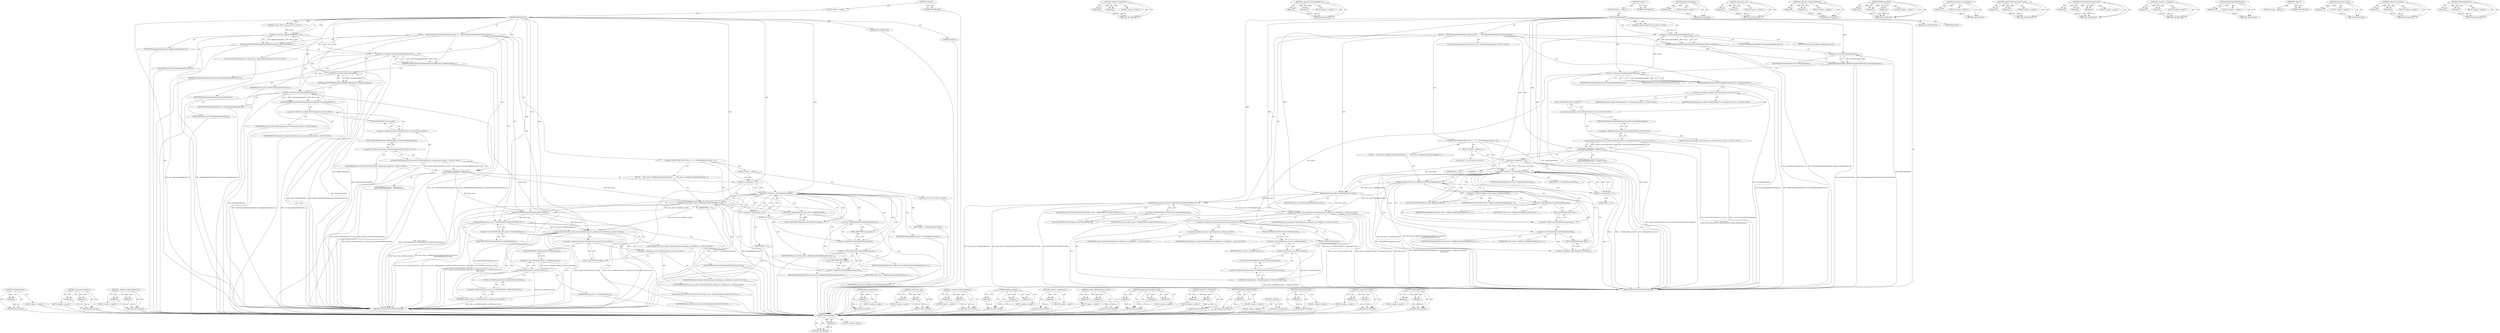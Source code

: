 digraph "SetDefaultResource" {
vulnerable_186 [label=<(METHOD,GetWebContents)>];
vulnerable_187 [label=<(PARAM,p1)>];
vulnerable_188 [label=<(BLOCK,&lt;empty&gt;,&lt;empty&gt;)>];
vulnerable_189 [label=<(METHOD_RETURN,ANY)>];
vulnerable_137 [label=<(METHOD,&lt;operator&gt;.fieldAccess)>];
vulnerable_138 [label=<(PARAM,p1)>];
vulnerable_139 [label=<(PARAM,p2)>];
vulnerable_140 [label=<(BLOCK,&lt;empty&gt;,&lt;empty&gt;)>];
vulnerable_141 [label=<(METHOD_RETURN,ANY)>];
vulnerable_162 [label=<(METHOD,&lt;operator&gt;.indirectIndexAccess)>];
vulnerable_163 [label=<(PARAM,p1)>];
vulnerable_164 [label=<(PARAM,p2)>];
vulnerable_165 [label=<(BLOCK,&lt;empty&gt;,&lt;empty&gt;)>];
vulnerable_166 [label=<(METHOD_RETURN,ANY)>];
vulnerable_6 [label=<(METHOD,&lt;global&gt;)<SUB>1</SUB>>];
vulnerable_7 [label=<(BLOCK,&lt;empty&gt;,&lt;empty&gt;)<SUB>1</SUB>>];
vulnerable_8 [label=<(METHOD,MdSettingsUI)<SUB>1</SUB>>];
vulnerable_9 [label="<(PARAM,content::WebUI* web_ui)<SUB>1</SUB>>"];
vulnerable_10 [label=<(BLOCK,{
   AddSettingsPageUIHandler(new AppearanceHan...,{
   AddSettingsPageUIHandler(new AppearanceHan...)<SUB>2</SUB>>];
vulnerable_11 [label=<(AddSettingsPageUIHandler,AddSettingsPageUIHandler(new AppearanceHandler(...)<SUB>3</SUB>>];
vulnerable_12 [label=<(&lt;operator&gt;.new,new AppearanceHandler(web_ui))<SUB>3</SUB>>];
vulnerable_13 [label=<(IDENTIFIER,AppearanceHandler,new AppearanceHandler(web_ui))<SUB>3</SUB>>];
vulnerable_14 [label=<(IDENTIFIER,web_ui,new AppearanceHandler(web_ui))<SUB>3</SUB>>];
vulnerable_15 [label=<(AddSettingsPageUIHandler,AddSettingsPageUIHandler(new DownloadsHandler()))<SUB>4</SUB>>];
vulnerable_16 [label=<(&lt;operator&gt;.new,new DownloadsHandler())<SUB>4</SUB>>];
vulnerable_17 [label=<(IDENTIFIER,DownloadsHandler,new DownloadsHandler())<SUB>4</SUB>>];
vulnerable_18 [label=<(AddSettingsPageUIHandler,AddSettingsPageUIHandler(new StartupPagesHandle...)<SUB>5</SUB>>];
vulnerable_19 [label=<(&lt;operator&gt;.new,new StartupPagesHandler(web_ui))<SUB>5</SUB>>];
vulnerable_20 [label=<(IDENTIFIER,StartupPagesHandler,new StartupPagesHandler(web_ui))<SUB>5</SUB>>];
vulnerable_21 [label=<(IDENTIFIER,web_ui,new StartupPagesHandler(web_ui))<SUB>5</SUB>>];
vulnerable_22 [label="<(LOCAL,content.WebUIDataSource* html_source: content.WebUIDataSource*)<SUB>7</SUB>>"];
vulnerable_23 [label="<(&lt;operator&gt;.assignment,* html_source =
      content::WebUIDataSource:...)<SUB>7</SUB>>"];
vulnerable_24 [label="<(IDENTIFIER,html_source,* html_source =
      content::WebUIDataSource:...)<SUB>7</SUB>>"];
vulnerable_25 [label="<(content.WebUIDataSource.Create,content::WebUIDataSource::Create(chrome::kChrom...)<SUB>8</SUB>>"];
vulnerable_26 [label="<(&lt;operator&gt;.fieldAccess,content::WebUIDataSource::Create)<SUB>8</SUB>>"];
vulnerable_27 [label="<(&lt;operator&gt;.fieldAccess,content::WebUIDataSource)<SUB>8</SUB>>"];
vulnerable_28 [label="<(IDENTIFIER,content,content::WebUIDataSource::Create(chrome::kChrom...)<SUB>8</SUB>>"];
vulnerable_29 [label="<(IDENTIFIER,WebUIDataSource,content::WebUIDataSource::Create(chrome::kChrom...)<SUB>8</SUB>>"];
vulnerable_30 [label=<(FIELD_IDENTIFIER,Create,Create)<SUB>8</SUB>>];
vulnerable_31 [label="<(&lt;operator&gt;.fieldAccess,chrome::kChromeUIMdSettingsHost)<SUB>8</SUB>>"];
vulnerable_32 [label="<(IDENTIFIER,chrome,content::WebUIDataSource::Create(chrome::kChrom...)<SUB>8</SUB>>"];
vulnerable_33 [label=<(FIELD_IDENTIFIER,kChromeUIMdSettingsHost,kChromeUIMdSettingsHost)<SUB>8</SUB>>];
vulnerable_34 [label=<(CONTROL_STRUCTURE,FOR,for (size_t i = 0;i &lt; kSettingsResourcesSize;++i))<SUB>10</SUB>>];
vulnerable_35 [label=<(BLOCK,&lt;empty&gt;,&lt;empty&gt;)<SUB>10</SUB>>];
vulnerable_36 [label="<(LOCAL,size_t i: size_t)<SUB>10</SUB>>"];
vulnerable_37 [label=<(&lt;operator&gt;.assignment,i = 0)<SUB>10</SUB>>];
vulnerable_38 [label=<(IDENTIFIER,i,i = 0)<SUB>10</SUB>>];
vulnerable_39 [label=<(LITERAL,0,i = 0)<SUB>10</SUB>>];
vulnerable_40 [label=<(&lt;operator&gt;.lessThan,i &lt; kSettingsResourcesSize)<SUB>10</SUB>>];
vulnerable_41 [label=<(IDENTIFIER,i,i &lt; kSettingsResourcesSize)<SUB>10</SUB>>];
vulnerable_42 [label=<(IDENTIFIER,kSettingsResourcesSize,i &lt; kSettingsResourcesSize)<SUB>10</SUB>>];
vulnerable_43 [label=<(&lt;operator&gt;.preIncrement,++i)<SUB>10</SUB>>];
vulnerable_44 [label=<(IDENTIFIER,i,++i)<SUB>10</SUB>>];
vulnerable_45 [label=<(BLOCK,{
    html_source-&gt;AddResourcePath(kSettingsRes...,{
    html_source-&gt;AddResourcePath(kSettingsRes...)<SUB>10</SUB>>];
vulnerable_46 [label=<(AddResourcePath,html_source-&gt;AddResourcePath(kSettingsResources...)<SUB>11</SUB>>];
vulnerable_47 [label=<(&lt;operator&gt;.indirectFieldAccess,html_source-&gt;AddResourcePath)<SUB>11</SUB>>];
vulnerable_48 [label=<(IDENTIFIER,html_source,html_source-&gt;AddResourcePath(kSettingsResources...)<SUB>11</SUB>>];
vulnerable_49 [label=<(FIELD_IDENTIFIER,AddResourcePath,AddResourcePath)<SUB>11</SUB>>];
vulnerable_50 [label=<(&lt;operator&gt;.fieldAccess,kSettingsResources[i].name)<SUB>11</SUB>>];
vulnerable_51 [label=<(&lt;operator&gt;.indirectIndexAccess,kSettingsResources[i])<SUB>11</SUB>>];
vulnerable_52 [label=<(IDENTIFIER,kSettingsResources,html_source-&gt;AddResourcePath(kSettingsResources...)<SUB>11</SUB>>];
vulnerable_53 [label=<(IDENTIFIER,i,html_source-&gt;AddResourcePath(kSettingsResources...)<SUB>11</SUB>>];
vulnerable_54 [label=<(FIELD_IDENTIFIER,name,name)<SUB>11</SUB>>];
vulnerable_55 [label=<(&lt;operator&gt;.fieldAccess,kSettingsResources[i].value)<SUB>12</SUB>>];
vulnerable_56 [label=<(&lt;operator&gt;.indirectIndexAccess,kSettingsResources[i])<SUB>12</SUB>>];
vulnerable_57 [label=<(IDENTIFIER,kSettingsResources,html_source-&gt;AddResourcePath(kSettingsResources...)<SUB>12</SUB>>];
vulnerable_58 [label=<(IDENTIFIER,i,html_source-&gt;AddResourcePath(kSettingsResources...)<SUB>12</SUB>>];
vulnerable_59 [label=<(FIELD_IDENTIFIER,value,value)<SUB>12</SUB>>];
vulnerable_60 [label=<(AddLocalizedStrings,AddLocalizedStrings(html_source))<SUB>15</SUB>>];
vulnerable_61 [label=<(IDENTIFIER,html_source,AddLocalizedStrings(html_source))<SUB>15</SUB>>];
vulnerable_62 [label=<(SetDefaultResource,html_source-&gt;SetDefaultResource(IDR_SETTINGS_SE...)<SUB>16</SUB>>];
vulnerable_63 [label=<(&lt;operator&gt;.indirectFieldAccess,html_source-&gt;SetDefaultResource)<SUB>16</SUB>>];
vulnerable_64 [label=<(IDENTIFIER,html_source,html_source-&gt;SetDefaultResource(IDR_SETTINGS_SE...)<SUB>16</SUB>>];
vulnerable_65 [label=<(FIELD_IDENTIFIER,SetDefaultResource,SetDefaultResource)<SUB>16</SUB>>];
vulnerable_66 [label=<(IDENTIFIER,IDR_SETTINGS_SETTINGS_HTML,html_source-&gt;SetDefaultResource(IDR_SETTINGS_SE...)<SUB>16</SUB>>];
vulnerable_67 [label="<(content.WebUIDataSource.Add,content::WebUIDataSource::Add(web_ui-&gt;GetWebCon...)<SUB>18</SUB>>"];
vulnerable_68 [label="<(&lt;operator&gt;.fieldAccess,content::WebUIDataSource::Add)<SUB>18</SUB>>"];
vulnerable_69 [label="<(&lt;operator&gt;.fieldAccess,content::WebUIDataSource)<SUB>18</SUB>>"];
vulnerable_70 [label="<(IDENTIFIER,content,content::WebUIDataSource::Add(web_ui-&gt;GetWebCon...)<SUB>18</SUB>>"];
vulnerable_71 [label="<(IDENTIFIER,WebUIDataSource,content::WebUIDataSource::Add(web_ui-&gt;GetWebCon...)<SUB>18</SUB>>"];
vulnerable_72 [label=<(FIELD_IDENTIFIER,Add,Add)<SUB>18</SUB>>];
vulnerable_73 [label=<(GetBrowserContext,web_ui-&gt;GetWebContents()-&gt;GetBrowserContext())<SUB>18</SUB>>];
vulnerable_74 [label=<(&lt;operator&gt;.indirectFieldAccess,web_ui-&gt;GetWebContents()-&gt;GetBrowserContext)<SUB>18</SUB>>];
vulnerable_75 [label=<(GetWebContents,web_ui-&gt;GetWebContents())<SUB>18</SUB>>];
vulnerable_76 [label=<(&lt;operator&gt;.indirectFieldAccess,web_ui-&gt;GetWebContents)<SUB>18</SUB>>];
vulnerable_77 [label=<(IDENTIFIER,web_ui,web_ui-&gt;GetWebContents())<SUB>18</SUB>>];
vulnerable_78 [label=<(FIELD_IDENTIFIER,GetWebContents,GetWebContents)<SUB>18</SUB>>];
vulnerable_79 [label=<(FIELD_IDENTIFIER,GetBrowserContext,GetBrowserContext)<SUB>18</SUB>>];
vulnerable_80 [label="<(IDENTIFIER,html_source,content::WebUIDataSource::Add(web_ui-&gt;GetWebCon...)<SUB>19</SUB>>"];
vulnerable_81 [label=<(MODIFIER,CONSTRUCTOR)>];
vulnerable_82 [label=<(MODIFIER,PUBLIC)>];
vulnerable_83 [label=<(METHOD_RETURN,content.WebUIController)<SUB>1</SUB>>];
vulnerable_85 [label=<(METHOD_RETURN,ANY)<SUB>1</SUB>>];
vulnerable_167 [label=<(METHOD,AddLocalizedStrings)>];
vulnerable_168 [label=<(PARAM,p1)>];
vulnerable_169 [label=<(BLOCK,&lt;empty&gt;,&lt;empty&gt;)>];
vulnerable_170 [label=<(METHOD_RETURN,ANY)>];
vulnerable_122 [label=<(METHOD,&lt;operator&gt;.new)>];
vulnerable_123 [label=<(PARAM,p1)>];
vulnerable_124 [label=<(PARAM,p2)>];
vulnerable_125 [label=<(BLOCK,&lt;empty&gt;,&lt;empty&gt;)>];
vulnerable_126 [label=<(METHOD_RETURN,ANY)>];
vulnerable_157 [label=<(METHOD,&lt;operator&gt;.indirectFieldAccess)>];
vulnerable_158 [label=<(PARAM,p1)>];
vulnerable_159 [label=<(PARAM,p2)>];
vulnerable_160 [label=<(BLOCK,&lt;empty&gt;,&lt;empty&gt;)>];
vulnerable_161 [label=<(METHOD_RETURN,ANY)>];
vulnerable_151 [label=<(METHOD,AddResourcePath)>];
vulnerable_152 [label=<(PARAM,p1)>];
vulnerable_153 [label=<(PARAM,p2)>];
vulnerable_154 [label=<(PARAM,p3)>];
vulnerable_155 [label=<(BLOCK,&lt;empty&gt;,&lt;empty&gt;)>];
vulnerable_156 [label=<(METHOD_RETURN,ANY)>];
vulnerable_147 [label=<(METHOD,&lt;operator&gt;.preIncrement)>];
vulnerable_148 [label=<(PARAM,p1)>];
vulnerable_149 [label=<(BLOCK,&lt;empty&gt;,&lt;empty&gt;)>];
vulnerable_150 [label=<(METHOD_RETURN,ANY)>];
vulnerable_132 [label=<(METHOD,content.WebUIDataSource.Create)>];
vulnerable_133 [label=<(PARAM,p1)>];
vulnerable_134 [label=<(PARAM,p2)>];
vulnerable_135 [label=<(BLOCK,&lt;empty&gt;,&lt;empty&gt;)>];
vulnerable_136 [label=<(METHOD_RETURN,ANY)>];
vulnerable_176 [label=<(METHOD,content.WebUIDataSource.Add)>];
vulnerable_177 [label=<(PARAM,p1)>];
vulnerable_178 [label=<(PARAM,p2)>];
vulnerable_179 [label=<(PARAM,p3)>];
vulnerable_180 [label=<(BLOCK,&lt;empty&gt;,&lt;empty&gt;)>];
vulnerable_181 [label=<(METHOD_RETURN,ANY)>];
vulnerable_127 [label=<(METHOD,&lt;operator&gt;.assignment)>];
vulnerable_128 [label=<(PARAM,p1)>];
vulnerable_129 [label=<(PARAM,p2)>];
vulnerable_130 [label=<(BLOCK,&lt;empty&gt;,&lt;empty&gt;)>];
vulnerable_131 [label=<(METHOD_RETURN,ANY)>];
vulnerable_118 [label=<(METHOD,AddSettingsPageUIHandler)>];
vulnerable_119 [label=<(PARAM,p1)>];
vulnerable_120 [label=<(BLOCK,&lt;empty&gt;,&lt;empty&gt;)>];
vulnerable_121 [label=<(METHOD_RETURN,ANY)>];
vulnerable_112 [label=<(METHOD,&lt;global&gt;)<SUB>1</SUB>>];
vulnerable_113 [label=<(BLOCK,&lt;empty&gt;,&lt;empty&gt;)>];
vulnerable_114 [label=<(METHOD_RETURN,ANY)>];
vulnerable_182 [label=<(METHOD,GetBrowserContext)>];
vulnerable_183 [label=<(PARAM,p1)>];
vulnerable_184 [label=<(BLOCK,&lt;empty&gt;,&lt;empty&gt;)>];
vulnerable_185 [label=<(METHOD_RETURN,ANY)>];
vulnerable_142 [label=<(METHOD,&lt;operator&gt;.lessThan)>];
vulnerable_143 [label=<(PARAM,p1)>];
vulnerable_144 [label=<(PARAM,p2)>];
vulnerable_145 [label=<(BLOCK,&lt;empty&gt;,&lt;empty&gt;)>];
vulnerable_146 [label=<(METHOD_RETURN,ANY)>];
vulnerable_171 [label=<(METHOD,SetDefaultResource)>];
vulnerable_172 [label=<(PARAM,p1)>];
vulnerable_173 [label=<(PARAM,p2)>];
vulnerable_174 [label=<(BLOCK,&lt;empty&gt;,&lt;empty&gt;)>];
vulnerable_175 [label=<(METHOD_RETURN,ANY)>];
fixed_192 [label=<(METHOD,GetWebContents)>];
fixed_193 [label=<(PARAM,p1)>];
fixed_194 [label=<(BLOCK,&lt;empty&gt;,&lt;empty&gt;)>];
fixed_195 [label=<(METHOD_RETURN,ANY)>];
fixed_143 [label=<(METHOD,&lt;operator&gt;.fieldAccess)>];
fixed_144 [label=<(PARAM,p1)>];
fixed_145 [label=<(PARAM,p2)>];
fixed_146 [label=<(BLOCK,&lt;empty&gt;,&lt;empty&gt;)>];
fixed_147 [label=<(METHOD_RETURN,ANY)>];
fixed_168 [label=<(METHOD,&lt;operator&gt;.indirectIndexAccess)>];
fixed_169 [label=<(PARAM,p1)>];
fixed_170 [label=<(PARAM,p2)>];
fixed_171 [label=<(BLOCK,&lt;empty&gt;,&lt;empty&gt;)>];
fixed_172 [label=<(METHOD_RETURN,ANY)>];
fixed_6 [label=<(METHOD,&lt;global&gt;)<SUB>1</SUB>>];
fixed_7 [label=<(BLOCK,&lt;empty&gt;,&lt;empty&gt;)<SUB>1</SUB>>];
fixed_8 [label=<(METHOD,MdSettingsUI)<SUB>1</SUB>>];
fixed_9 [label="<(PARAM,content::WebUI* web_ui)<SUB>1</SUB>>"];
fixed_10 [label=<(BLOCK,{
   AddSettingsPageUIHandler(new AppearanceHan...,{
   AddSettingsPageUIHandler(new AppearanceHan...)<SUB>2</SUB>>];
fixed_11 [label=<(AddSettingsPageUIHandler,AddSettingsPageUIHandler(new AppearanceHandler(...)<SUB>3</SUB>>];
fixed_12 [label=<(&lt;operator&gt;.new,new AppearanceHandler(web_ui))<SUB>3</SUB>>];
fixed_13 [label=<(IDENTIFIER,AppearanceHandler,new AppearanceHandler(web_ui))<SUB>3</SUB>>];
fixed_14 [label=<(IDENTIFIER,web_ui,new AppearanceHandler(web_ui))<SUB>3</SUB>>];
fixed_15 [label=<(AddSettingsPageUIHandler,AddSettingsPageUIHandler(new ClearBrowsingDataH...)<SUB>4</SUB>>];
fixed_16 [label=<(&lt;operator&gt;.new,new ClearBrowsingDataHandler(web_ui))<SUB>4</SUB>>];
fixed_17 [label=<(IDENTIFIER,ClearBrowsingDataHandler,new ClearBrowsingDataHandler(web_ui))<SUB>4</SUB>>];
fixed_18 [label=<(IDENTIFIER,web_ui,new ClearBrowsingDataHandler(web_ui))<SUB>4</SUB>>];
fixed_19 [label=<(AddSettingsPageUIHandler,AddSettingsPageUIHandler(new DownloadsHandler()))<SUB>5</SUB>>];
fixed_20 [label=<(&lt;operator&gt;.new,new DownloadsHandler())<SUB>5</SUB>>];
fixed_21 [label=<(IDENTIFIER,DownloadsHandler,new DownloadsHandler())<SUB>5</SUB>>];
fixed_22 [label=<(AddSettingsPageUIHandler,AddSettingsPageUIHandler(new StartupPagesHandle...)<SUB>6</SUB>>];
fixed_23 [label=<(&lt;operator&gt;.new,new StartupPagesHandler(web_ui))<SUB>6</SUB>>];
fixed_24 [label=<(IDENTIFIER,StartupPagesHandler,new StartupPagesHandler(web_ui))<SUB>6</SUB>>];
fixed_25 [label=<(IDENTIFIER,web_ui,new StartupPagesHandler(web_ui))<SUB>6</SUB>>];
fixed_26 [label="<(LOCAL,content.WebUIDataSource* html_source: content.WebUIDataSource*)<SUB>8</SUB>>"];
fixed_27 [label="<(&lt;operator&gt;.assignment,* html_source =
      content::WebUIDataSource:...)<SUB>8</SUB>>"];
fixed_28 [label="<(IDENTIFIER,html_source,* html_source =
      content::WebUIDataSource:...)<SUB>8</SUB>>"];
fixed_29 [label="<(content.WebUIDataSource.Create,content::WebUIDataSource::Create(chrome::kChrom...)<SUB>9</SUB>>"];
fixed_30 [label="<(&lt;operator&gt;.fieldAccess,content::WebUIDataSource::Create)<SUB>9</SUB>>"];
fixed_31 [label="<(&lt;operator&gt;.fieldAccess,content::WebUIDataSource)<SUB>9</SUB>>"];
fixed_32 [label="<(IDENTIFIER,content,content::WebUIDataSource::Create(chrome::kChrom...)<SUB>9</SUB>>"];
fixed_33 [label="<(IDENTIFIER,WebUIDataSource,content::WebUIDataSource::Create(chrome::kChrom...)<SUB>9</SUB>>"];
fixed_34 [label=<(FIELD_IDENTIFIER,Create,Create)<SUB>9</SUB>>];
fixed_35 [label="<(&lt;operator&gt;.fieldAccess,chrome::kChromeUIMdSettingsHost)<SUB>9</SUB>>"];
fixed_36 [label="<(IDENTIFIER,chrome,content::WebUIDataSource::Create(chrome::kChrom...)<SUB>9</SUB>>"];
fixed_37 [label=<(FIELD_IDENTIFIER,kChromeUIMdSettingsHost,kChromeUIMdSettingsHost)<SUB>9</SUB>>];
fixed_38 [label=<(CONTROL_STRUCTURE,FOR,for (size_t i = 0;i &lt; kSettingsResourcesSize;++i))<SUB>11</SUB>>];
fixed_39 [label=<(BLOCK,&lt;empty&gt;,&lt;empty&gt;)<SUB>11</SUB>>];
fixed_40 [label="<(LOCAL,size_t i: size_t)<SUB>11</SUB>>"];
fixed_41 [label=<(&lt;operator&gt;.assignment,i = 0)<SUB>11</SUB>>];
fixed_42 [label=<(IDENTIFIER,i,i = 0)<SUB>11</SUB>>];
fixed_43 [label=<(LITERAL,0,i = 0)<SUB>11</SUB>>];
fixed_44 [label=<(&lt;operator&gt;.lessThan,i &lt; kSettingsResourcesSize)<SUB>11</SUB>>];
fixed_45 [label=<(IDENTIFIER,i,i &lt; kSettingsResourcesSize)<SUB>11</SUB>>];
fixed_46 [label=<(IDENTIFIER,kSettingsResourcesSize,i &lt; kSettingsResourcesSize)<SUB>11</SUB>>];
fixed_47 [label=<(&lt;operator&gt;.preIncrement,++i)<SUB>11</SUB>>];
fixed_48 [label=<(IDENTIFIER,i,++i)<SUB>11</SUB>>];
fixed_49 [label=<(BLOCK,{
    html_source-&gt;AddResourcePath(kSettingsRes...,{
    html_source-&gt;AddResourcePath(kSettingsRes...)<SUB>11</SUB>>];
fixed_50 [label=<(AddResourcePath,html_source-&gt;AddResourcePath(kSettingsResources...)<SUB>12</SUB>>];
fixed_51 [label=<(&lt;operator&gt;.indirectFieldAccess,html_source-&gt;AddResourcePath)<SUB>12</SUB>>];
fixed_52 [label=<(IDENTIFIER,html_source,html_source-&gt;AddResourcePath(kSettingsResources...)<SUB>12</SUB>>];
fixed_53 [label=<(FIELD_IDENTIFIER,AddResourcePath,AddResourcePath)<SUB>12</SUB>>];
fixed_54 [label=<(&lt;operator&gt;.fieldAccess,kSettingsResources[i].name)<SUB>12</SUB>>];
fixed_55 [label=<(&lt;operator&gt;.indirectIndexAccess,kSettingsResources[i])<SUB>12</SUB>>];
fixed_56 [label=<(IDENTIFIER,kSettingsResources,html_source-&gt;AddResourcePath(kSettingsResources...)<SUB>12</SUB>>];
fixed_57 [label=<(IDENTIFIER,i,html_source-&gt;AddResourcePath(kSettingsResources...)<SUB>12</SUB>>];
fixed_58 [label=<(FIELD_IDENTIFIER,name,name)<SUB>12</SUB>>];
fixed_59 [label=<(&lt;operator&gt;.fieldAccess,kSettingsResources[i].value)<SUB>13</SUB>>];
fixed_60 [label=<(&lt;operator&gt;.indirectIndexAccess,kSettingsResources[i])<SUB>13</SUB>>];
fixed_61 [label=<(IDENTIFIER,kSettingsResources,html_source-&gt;AddResourcePath(kSettingsResources...)<SUB>13</SUB>>];
fixed_62 [label=<(IDENTIFIER,i,html_source-&gt;AddResourcePath(kSettingsResources...)<SUB>13</SUB>>];
fixed_63 [label=<(FIELD_IDENTIFIER,value,value)<SUB>13</SUB>>];
fixed_64 [label=<(AddLocalizedStrings,AddLocalizedStrings(html_source))<SUB>16</SUB>>];
fixed_65 [label=<(IDENTIFIER,html_source,AddLocalizedStrings(html_source))<SUB>16</SUB>>];
fixed_66 [label=<(SetDefaultResource,html_source-&gt;SetDefaultResource(IDR_SETTINGS_SE...)<SUB>17</SUB>>];
fixed_67 [label=<(&lt;operator&gt;.indirectFieldAccess,html_source-&gt;SetDefaultResource)<SUB>17</SUB>>];
fixed_68 [label=<(IDENTIFIER,html_source,html_source-&gt;SetDefaultResource(IDR_SETTINGS_SE...)<SUB>17</SUB>>];
fixed_69 [label=<(FIELD_IDENTIFIER,SetDefaultResource,SetDefaultResource)<SUB>17</SUB>>];
fixed_70 [label=<(IDENTIFIER,IDR_SETTINGS_SETTINGS_HTML,html_source-&gt;SetDefaultResource(IDR_SETTINGS_SE...)<SUB>17</SUB>>];
fixed_71 [label="<(content.WebUIDataSource.Add,content::WebUIDataSource::Add(web_ui-&gt;GetWebCon...)<SUB>19</SUB>>"];
fixed_72 [label="<(&lt;operator&gt;.fieldAccess,content::WebUIDataSource::Add)<SUB>19</SUB>>"];
fixed_73 [label="<(&lt;operator&gt;.fieldAccess,content::WebUIDataSource)<SUB>19</SUB>>"];
fixed_74 [label="<(IDENTIFIER,content,content::WebUIDataSource::Add(web_ui-&gt;GetWebCon...)<SUB>19</SUB>>"];
fixed_75 [label="<(IDENTIFIER,WebUIDataSource,content::WebUIDataSource::Add(web_ui-&gt;GetWebCon...)<SUB>19</SUB>>"];
fixed_76 [label=<(FIELD_IDENTIFIER,Add,Add)<SUB>19</SUB>>];
fixed_77 [label=<(GetBrowserContext,web_ui-&gt;GetWebContents()-&gt;GetBrowserContext())<SUB>19</SUB>>];
fixed_78 [label=<(&lt;operator&gt;.indirectFieldAccess,web_ui-&gt;GetWebContents()-&gt;GetBrowserContext)<SUB>19</SUB>>];
fixed_79 [label=<(GetWebContents,web_ui-&gt;GetWebContents())<SUB>19</SUB>>];
fixed_80 [label=<(&lt;operator&gt;.indirectFieldAccess,web_ui-&gt;GetWebContents)<SUB>19</SUB>>];
fixed_81 [label=<(IDENTIFIER,web_ui,web_ui-&gt;GetWebContents())<SUB>19</SUB>>];
fixed_82 [label=<(FIELD_IDENTIFIER,GetWebContents,GetWebContents)<SUB>19</SUB>>];
fixed_83 [label=<(FIELD_IDENTIFIER,GetBrowserContext,GetBrowserContext)<SUB>19</SUB>>];
fixed_84 [label="<(IDENTIFIER,html_source,content::WebUIDataSource::Add(web_ui-&gt;GetWebCon...)<SUB>20</SUB>>"];
fixed_85 [label=<(MODIFIER,CONSTRUCTOR)>];
fixed_86 [label=<(MODIFIER,PUBLIC)>];
fixed_87 [label=<(METHOD_RETURN,content.WebUIController)<SUB>1</SUB>>];
fixed_89 [label=<(METHOD_RETURN,ANY)<SUB>1</SUB>>];
fixed_173 [label=<(METHOD,AddLocalizedStrings)>];
fixed_174 [label=<(PARAM,p1)>];
fixed_175 [label=<(BLOCK,&lt;empty&gt;,&lt;empty&gt;)>];
fixed_176 [label=<(METHOD_RETURN,ANY)>];
fixed_128 [label=<(METHOD,&lt;operator&gt;.new)>];
fixed_129 [label=<(PARAM,p1)>];
fixed_130 [label=<(PARAM,p2)>];
fixed_131 [label=<(BLOCK,&lt;empty&gt;,&lt;empty&gt;)>];
fixed_132 [label=<(METHOD_RETURN,ANY)>];
fixed_163 [label=<(METHOD,&lt;operator&gt;.indirectFieldAccess)>];
fixed_164 [label=<(PARAM,p1)>];
fixed_165 [label=<(PARAM,p2)>];
fixed_166 [label=<(BLOCK,&lt;empty&gt;,&lt;empty&gt;)>];
fixed_167 [label=<(METHOD_RETURN,ANY)>];
fixed_157 [label=<(METHOD,AddResourcePath)>];
fixed_158 [label=<(PARAM,p1)>];
fixed_159 [label=<(PARAM,p2)>];
fixed_160 [label=<(PARAM,p3)>];
fixed_161 [label=<(BLOCK,&lt;empty&gt;,&lt;empty&gt;)>];
fixed_162 [label=<(METHOD_RETURN,ANY)>];
fixed_153 [label=<(METHOD,&lt;operator&gt;.preIncrement)>];
fixed_154 [label=<(PARAM,p1)>];
fixed_155 [label=<(BLOCK,&lt;empty&gt;,&lt;empty&gt;)>];
fixed_156 [label=<(METHOD_RETURN,ANY)>];
fixed_138 [label=<(METHOD,content.WebUIDataSource.Create)>];
fixed_139 [label=<(PARAM,p1)>];
fixed_140 [label=<(PARAM,p2)>];
fixed_141 [label=<(BLOCK,&lt;empty&gt;,&lt;empty&gt;)>];
fixed_142 [label=<(METHOD_RETURN,ANY)>];
fixed_182 [label=<(METHOD,content.WebUIDataSource.Add)>];
fixed_183 [label=<(PARAM,p1)>];
fixed_184 [label=<(PARAM,p2)>];
fixed_185 [label=<(PARAM,p3)>];
fixed_186 [label=<(BLOCK,&lt;empty&gt;,&lt;empty&gt;)>];
fixed_187 [label=<(METHOD_RETURN,ANY)>];
fixed_133 [label=<(METHOD,&lt;operator&gt;.assignment)>];
fixed_134 [label=<(PARAM,p1)>];
fixed_135 [label=<(PARAM,p2)>];
fixed_136 [label=<(BLOCK,&lt;empty&gt;,&lt;empty&gt;)>];
fixed_137 [label=<(METHOD_RETURN,ANY)>];
fixed_124 [label=<(METHOD,AddSettingsPageUIHandler)>];
fixed_125 [label=<(PARAM,p1)>];
fixed_126 [label=<(BLOCK,&lt;empty&gt;,&lt;empty&gt;)>];
fixed_127 [label=<(METHOD_RETURN,ANY)>];
fixed_118 [label=<(METHOD,&lt;global&gt;)<SUB>1</SUB>>];
fixed_119 [label=<(BLOCK,&lt;empty&gt;,&lt;empty&gt;)>];
fixed_120 [label=<(METHOD_RETURN,ANY)>];
fixed_188 [label=<(METHOD,GetBrowserContext)>];
fixed_189 [label=<(PARAM,p1)>];
fixed_190 [label=<(BLOCK,&lt;empty&gt;,&lt;empty&gt;)>];
fixed_191 [label=<(METHOD_RETURN,ANY)>];
fixed_148 [label=<(METHOD,&lt;operator&gt;.lessThan)>];
fixed_149 [label=<(PARAM,p1)>];
fixed_150 [label=<(PARAM,p2)>];
fixed_151 [label=<(BLOCK,&lt;empty&gt;,&lt;empty&gt;)>];
fixed_152 [label=<(METHOD_RETURN,ANY)>];
fixed_177 [label=<(METHOD,SetDefaultResource)>];
fixed_178 [label=<(PARAM,p1)>];
fixed_179 [label=<(PARAM,p2)>];
fixed_180 [label=<(BLOCK,&lt;empty&gt;,&lt;empty&gt;)>];
fixed_181 [label=<(METHOD_RETURN,ANY)>];
vulnerable_186 -> vulnerable_187  [key=0, label="AST: "];
vulnerable_186 -> vulnerable_187  [key=1, label="DDG: "];
vulnerable_186 -> vulnerable_188  [key=0, label="AST: "];
vulnerable_186 -> vulnerable_189  [key=0, label="AST: "];
vulnerable_186 -> vulnerable_189  [key=1, label="CFG: "];
vulnerable_187 -> vulnerable_189  [key=0, label="DDG: p1"];
vulnerable_137 -> vulnerable_138  [key=0, label="AST: "];
vulnerable_137 -> vulnerable_138  [key=1, label="DDG: "];
vulnerable_137 -> vulnerable_140  [key=0, label="AST: "];
vulnerable_137 -> vulnerable_139  [key=0, label="AST: "];
vulnerable_137 -> vulnerable_139  [key=1, label="DDG: "];
vulnerable_137 -> vulnerable_141  [key=0, label="AST: "];
vulnerable_137 -> vulnerable_141  [key=1, label="CFG: "];
vulnerable_138 -> vulnerable_141  [key=0, label="DDG: p1"];
vulnerable_139 -> vulnerable_141  [key=0, label="DDG: p2"];
vulnerable_162 -> vulnerable_163  [key=0, label="AST: "];
vulnerable_162 -> vulnerable_163  [key=1, label="DDG: "];
vulnerable_162 -> vulnerable_165  [key=0, label="AST: "];
vulnerable_162 -> vulnerable_164  [key=0, label="AST: "];
vulnerable_162 -> vulnerable_164  [key=1, label="DDG: "];
vulnerable_162 -> vulnerable_166  [key=0, label="AST: "];
vulnerable_162 -> vulnerable_166  [key=1, label="CFG: "];
vulnerable_163 -> vulnerable_166  [key=0, label="DDG: p1"];
vulnerable_164 -> vulnerable_166  [key=0, label="DDG: p2"];
vulnerable_6 -> vulnerable_7  [key=0, label="AST: "];
vulnerable_6 -> vulnerable_85  [key=0, label="AST: "];
vulnerable_6 -> vulnerable_85  [key=1, label="CFG: "];
vulnerable_7 -> vulnerable_8  [key=0, label="AST: "];
vulnerable_8 -> vulnerable_9  [key=0, label="AST: "];
vulnerable_8 -> vulnerable_9  [key=1, label="DDG: "];
vulnerable_8 -> vulnerable_10  [key=0, label="AST: "];
vulnerable_8 -> vulnerable_81  [key=0, label="AST: "];
vulnerable_8 -> vulnerable_82  [key=0, label="AST: "];
vulnerable_8 -> vulnerable_83  [key=0, label="AST: "];
vulnerable_8 -> vulnerable_12  [key=0, label="CFG: "];
vulnerable_8 -> vulnerable_12  [key=1, label="DDG: "];
vulnerable_8 -> vulnerable_60  [key=0, label="DDG: "];
vulnerable_8 -> vulnerable_62  [key=0, label="DDG: "];
vulnerable_8 -> vulnerable_67  [key=0, label="DDG: "];
vulnerable_8 -> vulnerable_16  [key=0, label="DDG: "];
vulnerable_8 -> vulnerable_19  [key=0, label="DDG: "];
vulnerable_8 -> vulnerable_37  [key=0, label="DDG: "];
vulnerable_8 -> vulnerable_40  [key=0, label="DDG: "];
vulnerable_8 -> vulnerable_43  [key=0, label="DDG: "];
vulnerable_9 -> vulnerable_12  [key=0, label="DDG: web_ui"];
vulnerable_10 -> vulnerable_11  [key=0, label="AST: "];
vulnerable_10 -> vulnerable_15  [key=0, label="AST: "];
vulnerable_10 -> vulnerable_18  [key=0, label="AST: "];
vulnerable_10 -> vulnerable_22  [key=0, label="AST: "];
vulnerable_10 -> vulnerable_23  [key=0, label="AST: "];
vulnerable_10 -> vulnerable_34  [key=0, label="AST: "];
vulnerable_10 -> vulnerable_60  [key=0, label="AST: "];
vulnerable_10 -> vulnerable_62  [key=0, label="AST: "];
vulnerable_10 -> vulnerable_67  [key=0, label="AST: "];
vulnerable_11 -> vulnerable_12  [key=0, label="AST: "];
vulnerable_11 -> vulnerable_16  [key=0, label="CFG: "];
vulnerable_11 -> vulnerable_83  [key=0, label="DDG: new AppearanceHandler(web_ui)"];
vulnerable_11 -> vulnerable_83  [key=1, label="DDG: AddSettingsPageUIHandler(new AppearanceHandler(web_ui))"];
vulnerable_12 -> vulnerable_13  [key=0, label="AST: "];
vulnerable_12 -> vulnerable_14  [key=0, label="AST: "];
vulnerable_12 -> vulnerable_11  [key=0, label="CFG: "];
vulnerable_12 -> vulnerable_11  [key=1, label="DDG: AppearanceHandler"];
vulnerable_12 -> vulnerable_11  [key=2, label="DDG: web_ui"];
vulnerable_12 -> vulnerable_83  [key=0, label="DDG: AppearanceHandler"];
vulnerable_12 -> vulnerable_19  [key=0, label="DDG: web_ui"];
vulnerable_15 -> vulnerable_16  [key=0, label="AST: "];
vulnerable_15 -> vulnerable_19  [key=0, label="CFG: "];
vulnerable_15 -> vulnerable_83  [key=0, label="DDG: new DownloadsHandler()"];
vulnerable_15 -> vulnerable_83  [key=1, label="DDG: AddSettingsPageUIHandler(new DownloadsHandler())"];
vulnerable_16 -> vulnerable_17  [key=0, label="AST: "];
vulnerable_16 -> vulnerable_15  [key=0, label="CFG: "];
vulnerable_16 -> vulnerable_15  [key=1, label="DDG: DownloadsHandler"];
vulnerable_16 -> vulnerable_83  [key=0, label="DDG: DownloadsHandler"];
vulnerable_18 -> vulnerable_19  [key=0, label="AST: "];
vulnerable_18 -> vulnerable_27  [key=0, label="CFG: "];
vulnerable_18 -> vulnerable_83  [key=0, label="DDG: new StartupPagesHandler(web_ui)"];
vulnerable_18 -> vulnerable_83  [key=1, label="DDG: AddSettingsPageUIHandler(new StartupPagesHandler(web_ui))"];
vulnerable_19 -> vulnerable_20  [key=0, label="AST: "];
vulnerable_19 -> vulnerable_21  [key=0, label="AST: "];
vulnerable_19 -> vulnerable_18  [key=0, label="CFG: "];
vulnerable_19 -> vulnerable_18  [key=1, label="DDG: StartupPagesHandler"];
vulnerable_19 -> vulnerable_18  [key=2, label="DDG: web_ui"];
vulnerable_19 -> vulnerable_83  [key=0, label="DDG: web_ui"];
vulnerable_19 -> vulnerable_83  [key=1, label="DDG: StartupPagesHandler"];
vulnerable_19 -> vulnerable_75  [key=0, label="DDG: web_ui"];
vulnerable_23 -> vulnerable_24  [key=0, label="AST: "];
vulnerable_23 -> vulnerable_25  [key=0, label="AST: "];
vulnerable_23 -> vulnerable_37  [key=0, label="CFG: "];
vulnerable_23 -> vulnerable_83  [key=0, label="DDG: content::WebUIDataSource::Create(chrome::kChromeUIMdSettingsHost)"];
vulnerable_23 -> vulnerable_83  [key=1, label="DDG: * html_source =
      content::WebUIDataSource::Create(chrome::kChromeUIMdSettingsHost)"];
vulnerable_23 -> vulnerable_60  [key=0, label="DDG: html_source"];
vulnerable_23 -> vulnerable_46  [key=0, label="DDG: html_source"];
vulnerable_25 -> vulnerable_26  [key=0, label="AST: "];
vulnerable_25 -> vulnerable_31  [key=0, label="AST: "];
vulnerable_25 -> vulnerable_23  [key=0, label="CFG: "];
vulnerable_25 -> vulnerable_23  [key=1, label="DDG: content::WebUIDataSource::Create"];
vulnerable_25 -> vulnerable_23  [key=2, label="DDG: chrome::kChromeUIMdSettingsHost"];
vulnerable_25 -> vulnerable_83  [key=0, label="DDG: content::WebUIDataSource::Create"];
vulnerable_25 -> vulnerable_83  [key=1, label="DDG: chrome::kChromeUIMdSettingsHost"];
vulnerable_26 -> vulnerable_27  [key=0, label="AST: "];
vulnerable_26 -> vulnerable_30  [key=0, label="AST: "];
vulnerable_26 -> vulnerable_33  [key=0, label="CFG: "];
vulnerable_27 -> vulnerable_28  [key=0, label="AST: "];
vulnerable_27 -> vulnerable_29  [key=0, label="AST: "];
vulnerable_27 -> vulnerable_30  [key=0, label="CFG: "];
vulnerable_30 -> vulnerable_26  [key=0, label="CFG: "];
vulnerable_31 -> vulnerable_32  [key=0, label="AST: "];
vulnerable_31 -> vulnerable_33  [key=0, label="AST: "];
vulnerable_31 -> vulnerable_25  [key=0, label="CFG: "];
vulnerable_33 -> vulnerable_31  [key=0, label="CFG: "];
vulnerable_34 -> vulnerable_35  [key=0, label="AST: "];
vulnerable_34 -> vulnerable_40  [key=0, label="AST: "];
vulnerable_34 -> vulnerable_43  [key=0, label="AST: "];
vulnerable_34 -> vulnerable_45  [key=0, label="AST: "];
vulnerable_35 -> vulnerable_36  [key=0, label="AST: "];
vulnerable_35 -> vulnerable_37  [key=0, label="AST: "];
vulnerable_37 -> vulnerable_38  [key=0, label="AST: "];
vulnerable_37 -> vulnerable_39  [key=0, label="AST: "];
vulnerable_37 -> vulnerable_40  [key=0, label="CFG: "];
vulnerable_37 -> vulnerable_40  [key=1, label="DDG: i"];
vulnerable_37 -> vulnerable_83  [key=0, label="DDG: i = 0"];
vulnerable_40 -> vulnerable_41  [key=0, label="AST: "];
vulnerable_40 -> vulnerable_42  [key=0, label="AST: "];
vulnerable_40 -> vulnerable_49  [key=0, label="CFG: "];
vulnerable_40 -> vulnerable_49  [key=1, label="CDG: "];
vulnerable_40 -> vulnerable_60  [key=0, label="CFG: "];
vulnerable_40 -> vulnerable_83  [key=0, label="DDG: i"];
vulnerable_40 -> vulnerable_83  [key=1, label="DDG: i &lt; kSettingsResourcesSize"];
vulnerable_40 -> vulnerable_83  [key=2, label="DDG: kSettingsResourcesSize"];
vulnerable_40 -> vulnerable_43  [key=0, label="DDG: i"];
vulnerable_40 -> vulnerable_43  [key=1, label="CDG: "];
vulnerable_40 -> vulnerable_40  [key=0, label="CDG: "];
vulnerable_40 -> vulnerable_47  [key=0, label="CDG: "];
vulnerable_40 -> vulnerable_50  [key=0, label="CDG: "];
vulnerable_40 -> vulnerable_59  [key=0, label="CDG: "];
vulnerable_40 -> vulnerable_51  [key=0, label="CDG: "];
vulnerable_40 -> vulnerable_55  [key=0, label="CDG: "];
vulnerable_40 -> vulnerable_46  [key=0, label="CDG: "];
vulnerable_40 -> vulnerable_56  [key=0, label="CDG: "];
vulnerable_40 -> vulnerable_54  [key=0, label="CDG: "];
vulnerable_43 -> vulnerable_44  [key=0, label="AST: "];
vulnerable_43 -> vulnerable_40  [key=0, label="CFG: "];
vulnerable_43 -> vulnerable_40  [key=1, label="DDG: i"];
vulnerable_43 -> vulnerable_83  [key=0, label="DDG: ++i"];
vulnerable_45 -> vulnerable_46  [key=0, label="AST: "];
vulnerable_46 -> vulnerable_47  [key=0, label="AST: "];
vulnerable_46 -> vulnerable_50  [key=0, label="AST: "];
vulnerable_46 -> vulnerable_55  [key=0, label="AST: "];
vulnerable_46 -> vulnerable_43  [key=0, label="CFG: "];
vulnerable_46 -> vulnerable_83  [key=0, label="DDG: html_source-&gt;AddResourcePath"];
vulnerable_46 -> vulnerable_83  [key=1, label="DDG: html_source-&gt;AddResourcePath(kSettingsResources[i].name,
                                 kSettingsResources[i].value)"];
vulnerable_46 -> vulnerable_60  [key=0, label="DDG: html_source-&gt;AddResourcePath"];
vulnerable_46 -> vulnerable_67  [key=0, label="DDG: html_source-&gt;AddResourcePath"];
vulnerable_47 -> vulnerable_48  [key=0, label="AST: "];
vulnerable_47 -> vulnerable_49  [key=0, label="AST: "];
vulnerable_47 -> vulnerable_51  [key=0, label="CFG: "];
vulnerable_49 -> vulnerable_47  [key=0, label="CFG: "];
vulnerable_50 -> vulnerable_51  [key=0, label="AST: "];
vulnerable_50 -> vulnerable_54  [key=0, label="AST: "];
vulnerable_50 -> vulnerable_56  [key=0, label="CFG: "];
vulnerable_51 -> vulnerable_52  [key=0, label="AST: "];
vulnerable_51 -> vulnerable_53  [key=0, label="AST: "];
vulnerable_51 -> vulnerable_54  [key=0, label="CFG: "];
vulnerable_54 -> vulnerable_50  [key=0, label="CFG: "];
vulnerable_55 -> vulnerable_56  [key=0, label="AST: "];
vulnerable_55 -> vulnerable_59  [key=0, label="AST: "];
vulnerable_55 -> vulnerable_46  [key=0, label="CFG: "];
vulnerable_56 -> vulnerable_57  [key=0, label="AST: "];
vulnerable_56 -> vulnerable_58  [key=0, label="AST: "];
vulnerable_56 -> vulnerable_59  [key=0, label="CFG: "];
vulnerable_59 -> vulnerable_55  [key=0, label="CFG: "];
vulnerable_60 -> vulnerable_61  [key=0, label="AST: "];
vulnerable_60 -> vulnerable_65  [key=0, label="CFG: "];
vulnerable_60 -> vulnerable_83  [key=0, label="DDG: AddLocalizedStrings(html_source)"];
vulnerable_60 -> vulnerable_62  [key=0, label="DDG: html_source"];
vulnerable_60 -> vulnerable_67  [key=0, label="DDG: html_source"];
vulnerable_62 -> vulnerable_63  [key=0, label="AST: "];
vulnerable_62 -> vulnerable_66  [key=0, label="AST: "];
vulnerable_62 -> vulnerable_69  [key=0, label="CFG: "];
vulnerable_62 -> vulnerable_83  [key=0, label="DDG: html_source-&gt;SetDefaultResource"];
vulnerable_62 -> vulnerable_83  [key=1, label="DDG: html_source-&gt;SetDefaultResource(IDR_SETTINGS_SETTINGS_HTML)"];
vulnerable_62 -> vulnerable_83  [key=2, label="DDG: IDR_SETTINGS_SETTINGS_HTML"];
vulnerable_62 -> vulnerable_67  [key=0, label="DDG: html_source-&gt;SetDefaultResource"];
vulnerable_63 -> vulnerable_64  [key=0, label="AST: "];
vulnerable_63 -> vulnerable_65  [key=0, label="AST: "];
vulnerable_63 -> vulnerable_62  [key=0, label="CFG: "];
vulnerable_65 -> vulnerable_63  [key=0, label="CFG: "];
vulnerable_67 -> vulnerable_68  [key=0, label="AST: "];
vulnerable_67 -> vulnerable_73  [key=0, label="AST: "];
vulnerable_67 -> vulnerable_80  [key=0, label="AST: "];
vulnerable_67 -> vulnerable_83  [key=0, label="CFG: "];
vulnerable_67 -> vulnerable_83  [key=1, label="DDG: content::WebUIDataSource::Add"];
vulnerable_67 -> vulnerable_83  [key=2, label="DDG: web_ui-&gt;GetWebContents()-&gt;GetBrowserContext()"];
vulnerable_67 -> vulnerable_83  [key=3, label="DDG: html_source"];
vulnerable_67 -> vulnerable_83  [key=4, label="DDG: content::WebUIDataSource::Add(web_ui-&gt;GetWebContents()-&gt;GetBrowserContext(),
                                html_source)"];
vulnerable_68 -> vulnerable_69  [key=0, label="AST: "];
vulnerable_68 -> vulnerable_72  [key=0, label="AST: "];
vulnerable_68 -> vulnerable_78  [key=0, label="CFG: "];
vulnerable_69 -> vulnerable_70  [key=0, label="AST: "];
vulnerable_69 -> vulnerable_71  [key=0, label="AST: "];
vulnerable_69 -> vulnerable_72  [key=0, label="CFG: "];
vulnerable_72 -> vulnerable_68  [key=0, label="CFG: "];
vulnerable_73 -> vulnerable_74  [key=0, label="AST: "];
vulnerable_73 -> vulnerable_67  [key=0, label="CFG: "];
vulnerable_73 -> vulnerable_67  [key=1, label="DDG: web_ui-&gt;GetWebContents()-&gt;GetBrowserContext"];
vulnerable_73 -> vulnerable_83  [key=0, label="DDG: web_ui-&gt;GetWebContents()-&gt;GetBrowserContext"];
vulnerable_74 -> vulnerable_75  [key=0, label="AST: "];
vulnerable_74 -> vulnerable_79  [key=0, label="AST: "];
vulnerable_74 -> vulnerable_73  [key=0, label="CFG: "];
vulnerable_75 -> vulnerable_76  [key=0, label="AST: "];
vulnerable_75 -> vulnerable_79  [key=0, label="CFG: "];
vulnerable_75 -> vulnerable_83  [key=0, label="DDG: web_ui-&gt;GetWebContents"];
vulnerable_76 -> vulnerable_77  [key=0, label="AST: "];
vulnerable_76 -> vulnerable_78  [key=0, label="AST: "];
vulnerable_76 -> vulnerable_75  [key=0, label="CFG: "];
vulnerable_78 -> vulnerable_76  [key=0, label="CFG: "];
vulnerable_79 -> vulnerable_74  [key=0, label="CFG: "];
vulnerable_167 -> vulnerable_168  [key=0, label="AST: "];
vulnerable_167 -> vulnerable_168  [key=1, label="DDG: "];
vulnerable_167 -> vulnerable_169  [key=0, label="AST: "];
vulnerable_167 -> vulnerable_170  [key=0, label="AST: "];
vulnerable_167 -> vulnerable_170  [key=1, label="CFG: "];
vulnerable_168 -> vulnerable_170  [key=0, label="DDG: p1"];
vulnerable_122 -> vulnerable_123  [key=0, label="AST: "];
vulnerable_122 -> vulnerable_123  [key=1, label="DDG: "];
vulnerable_122 -> vulnerable_125  [key=0, label="AST: "];
vulnerable_122 -> vulnerable_124  [key=0, label="AST: "];
vulnerable_122 -> vulnerable_124  [key=1, label="DDG: "];
vulnerable_122 -> vulnerable_126  [key=0, label="AST: "];
vulnerable_122 -> vulnerable_126  [key=1, label="CFG: "];
vulnerable_123 -> vulnerable_126  [key=0, label="DDG: p1"];
vulnerable_124 -> vulnerable_126  [key=0, label="DDG: p2"];
vulnerable_157 -> vulnerable_158  [key=0, label="AST: "];
vulnerable_157 -> vulnerable_158  [key=1, label="DDG: "];
vulnerable_157 -> vulnerable_160  [key=0, label="AST: "];
vulnerable_157 -> vulnerable_159  [key=0, label="AST: "];
vulnerable_157 -> vulnerable_159  [key=1, label="DDG: "];
vulnerable_157 -> vulnerable_161  [key=0, label="AST: "];
vulnerable_157 -> vulnerable_161  [key=1, label="CFG: "];
vulnerable_158 -> vulnerable_161  [key=0, label="DDG: p1"];
vulnerable_159 -> vulnerable_161  [key=0, label="DDG: p2"];
vulnerable_151 -> vulnerable_152  [key=0, label="AST: "];
vulnerable_151 -> vulnerable_152  [key=1, label="DDG: "];
vulnerable_151 -> vulnerable_155  [key=0, label="AST: "];
vulnerable_151 -> vulnerable_153  [key=0, label="AST: "];
vulnerable_151 -> vulnerable_153  [key=1, label="DDG: "];
vulnerable_151 -> vulnerable_156  [key=0, label="AST: "];
vulnerable_151 -> vulnerable_156  [key=1, label="CFG: "];
vulnerable_151 -> vulnerable_154  [key=0, label="AST: "];
vulnerable_151 -> vulnerable_154  [key=1, label="DDG: "];
vulnerable_152 -> vulnerable_156  [key=0, label="DDG: p1"];
vulnerable_153 -> vulnerable_156  [key=0, label="DDG: p2"];
vulnerable_154 -> vulnerable_156  [key=0, label="DDG: p3"];
vulnerable_147 -> vulnerable_148  [key=0, label="AST: "];
vulnerable_147 -> vulnerable_148  [key=1, label="DDG: "];
vulnerable_147 -> vulnerable_149  [key=0, label="AST: "];
vulnerable_147 -> vulnerable_150  [key=0, label="AST: "];
vulnerable_147 -> vulnerable_150  [key=1, label="CFG: "];
vulnerable_148 -> vulnerable_150  [key=0, label="DDG: p1"];
vulnerable_132 -> vulnerable_133  [key=0, label="AST: "];
vulnerable_132 -> vulnerable_133  [key=1, label="DDG: "];
vulnerable_132 -> vulnerable_135  [key=0, label="AST: "];
vulnerable_132 -> vulnerable_134  [key=0, label="AST: "];
vulnerable_132 -> vulnerable_134  [key=1, label="DDG: "];
vulnerable_132 -> vulnerable_136  [key=0, label="AST: "];
vulnerable_132 -> vulnerable_136  [key=1, label="CFG: "];
vulnerable_133 -> vulnerable_136  [key=0, label="DDG: p1"];
vulnerable_134 -> vulnerable_136  [key=0, label="DDG: p2"];
vulnerable_176 -> vulnerable_177  [key=0, label="AST: "];
vulnerable_176 -> vulnerable_177  [key=1, label="DDG: "];
vulnerable_176 -> vulnerable_180  [key=0, label="AST: "];
vulnerable_176 -> vulnerable_178  [key=0, label="AST: "];
vulnerable_176 -> vulnerable_178  [key=1, label="DDG: "];
vulnerable_176 -> vulnerable_181  [key=0, label="AST: "];
vulnerable_176 -> vulnerable_181  [key=1, label="CFG: "];
vulnerable_176 -> vulnerable_179  [key=0, label="AST: "];
vulnerable_176 -> vulnerable_179  [key=1, label="DDG: "];
vulnerable_177 -> vulnerable_181  [key=0, label="DDG: p1"];
vulnerable_178 -> vulnerable_181  [key=0, label="DDG: p2"];
vulnerable_179 -> vulnerable_181  [key=0, label="DDG: p3"];
vulnerable_127 -> vulnerable_128  [key=0, label="AST: "];
vulnerable_127 -> vulnerable_128  [key=1, label="DDG: "];
vulnerable_127 -> vulnerable_130  [key=0, label="AST: "];
vulnerable_127 -> vulnerable_129  [key=0, label="AST: "];
vulnerable_127 -> vulnerable_129  [key=1, label="DDG: "];
vulnerable_127 -> vulnerable_131  [key=0, label="AST: "];
vulnerable_127 -> vulnerable_131  [key=1, label="CFG: "];
vulnerable_128 -> vulnerable_131  [key=0, label="DDG: p1"];
vulnerable_129 -> vulnerable_131  [key=0, label="DDG: p2"];
vulnerable_118 -> vulnerable_119  [key=0, label="AST: "];
vulnerable_118 -> vulnerable_119  [key=1, label="DDG: "];
vulnerable_118 -> vulnerable_120  [key=0, label="AST: "];
vulnerable_118 -> vulnerable_121  [key=0, label="AST: "];
vulnerable_118 -> vulnerable_121  [key=1, label="CFG: "];
vulnerable_119 -> vulnerable_121  [key=0, label="DDG: p1"];
vulnerable_112 -> vulnerable_113  [key=0, label="AST: "];
vulnerable_112 -> vulnerable_114  [key=0, label="AST: "];
vulnerable_112 -> vulnerable_114  [key=1, label="CFG: "];
vulnerable_182 -> vulnerable_183  [key=0, label="AST: "];
vulnerable_182 -> vulnerable_183  [key=1, label="DDG: "];
vulnerable_182 -> vulnerable_184  [key=0, label="AST: "];
vulnerable_182 -> vulnerable_185  [key=0, label="AST: "];
vulnerable_182 -> vulnerable_185  [key=1, label="CFG: "];
vulnerable_183 -> vulnerable_185  [key=0, label="DDG: p1"];
vulnerable_142 -> vulnerable_143  [key=0, label="AST: "];
vulnerable_142 -> vulnerable_143  [key=1, label="DDG: "];
vulnerable_142 -> vulnerable_145  [key=0, label="AST: "];
vulnerable_142 -> vulnerable_144  [key=0, label="AST: "];
vulnerable_142 -> vulnerable_144  [key=1, label="DDG: "];
vulnerable_142 -> vulnerable_146  [key=0, label="AST: "];
vulnerable_142 -> vulnerable_146  [key=1, label="CFG: "];
vulnerable_143 -> vulnerable_146  [key=0, label="DDG: p1"];
vulnerable_144 -> vulnerable_146  [key=0, label="DDG: p2"];
vulnerable_171 -> vulnerable_172  [key=0, label="AST: "];
vulnerable_171 -> vulnerable_172  [key=1, label="DDG: "];
vulnerable_171 -> vulnerable_174  [key=0, label="AST: "];
vulnerable_171 -> vulnerable_173  [key=0, label="AST: "];
vulnerable_171 -> vulnerable_173  [key=1, label="DDG: "];
vulnerable_171 -> vulnerable_175  [key=0, label="AST: "];
vulnerable_171 -> vulnerable_175  [key=1, label="CFG: "];
vulnerable_172 -> vulnerable_175  [key=0, label="DDG: p1"];
vulnerable_173 -> vulnerable_175  [key=0, label="DDG: p2"];
fixed_192 -> fixed_193  [key=0, label="AST: "];
fixed_192 -> fixed_193  [key=1, label="DDG: "];
fixed_192 -> fixed_194  [key=0, label="AST: "];
fixed_192 -> fixed_195  [key=0, label="AST: "];
fixed_192 -> fixed_195  [key=1, label="CFG: "];
fixed_193 -> fixed_195  [key=0, label="DDG: p1"];
fixed_194 -> vulnerable_186  [key=0];
fixed_195 -> vulnerable_186  [key=0];
fixed_143 -> fixed_144  [key=0, label="AST: "];
fixed_143 -> fixed_144  [key=1, label="DDG: "];
fixed_143 -> fixed_146  [key=0, label="AST: "];
fixed_143 -> fixed_145  [key=0, label="AST: "];
fixed_143 -> fixed_145  [key=1, label="DDG: "];
fixed_143 -> fixed_147  [key=0, label="AST: "];
fixed_143 -> fixed_147  [key=1, label="CFG: "];
fixed_144 -> fixed_147  [key=0, label="DDG: p1"];
fixed_145 -> fixed_147  [key=0, label="DDG: p2"];
fixed_146 -> vulnerable_186  [key=0];
fixed_147 -> vulnerable_186  [key=0];
fixed_168 -> fixed_169  [key=0, label="AST: "];
fixed_168 -> fixed_169  [key=1, label="DDG: "];
fixed_168 -> fixed_171  [key=0, label="AST: "];
fixed_168 -> fixed_170  [key=0, label="AST: "];
fixed_168 -> fixed_170  [key=1, label="DDG: "];
fixed_168 -> fixed_172  [key=0, label="AST: "];
fixed_168 -> fixed_172  [key=1, label="CFG: "];
fixed_169 -> fixed_172  [key=0, label="DDG: p1"];
fixed_170 -> fixed_172  [key=0, label="DDG: p2"];
fixed_171 -> vulnerable_186  [key=0];
fixed_172 -> vulnerable_186  [key=0];
fixed_6 -> fixed_7  [key=0, label="AST: "];
fixed_6 -> fixed_89  [key=0, label="AST: "];
fixed_6 -> fixed_89  [key=1, label="CFG: "];
fixed_7 -> fixed_8  [key=0, label="AST: "];
fixed_8 -> fixed_9  [key=0, label="AST: "];
fixed_8 -> fixed_9  [key=1, label="DDG: "];
fixed_8 -> fixed_10  [key=0, label="AST: "];
fixed_8 -> fixed_85  [key=0, label="AST: "];
fixed_8 -> fixed_86  [key=0, label="AST: "];
fixed_8 -> fixed_87  [key=0, label="AST: "];
fixed_8 -> fixed_12  [key=0, label="CFG: "];
fixed_8 -> fixed_12  [key=1, label="DDG: "];
fixed_8 -> fixed_64  [key=0, label="DDG: "];
fixed_8 -> fixed_66  [key=0, label="DDG: "];
fixed_8 -> fixed_71  [key=0, label="DDG: "];
fixed_8 -> fixed_16  [key=0, label="DDG: "];
fixed_8 -> fixed_20  [key=0, label="DDG: "];
fixed_8 -> fixed_23  [key=0, label="DDG: "];
fixed_8 -> fixed_41  [key=0, label="DDG: "];
fixed_8 -> fixed_44  [key=0, label="DDG: "];
fixed_8 -> fixed_47  [key=0, label="DDG: "];
fixed_9 -> fixed_12  [key=0, label="DDG: web_ui"];
fixed_10 -> fixed_11  [key=0, label="AST: "];
fixed_10 -> fixed_15  [key=0, label="AST: "];
fixed_10 -> fixed_19  [key=0, label="AST: "];
fixed_10 -> fixed_22  [key=0, label="AST: "];
fixed_10 -> fixed_26  [key=0, label="AST: "];
fixed_10 -> fixed_27  [key=0, label="AST: "];
fixed_10 -> fixed_38  [key=0, label="AST: "];
fixed_10 -> fixed_64  [key=0, label="AST: "];
fixed_10 -> fixed_66  [key=0, label="AST: "];
fixed_10 -> fixed_71  [key=0, label="AST: "];
fixed_11 -> fixed_12  [key=0, label="AST: "];
fixed_11 -> fixed_16  [key=0, label="CFG: "];
fixed_11 -> fixed_87  [key=0, label="DDG: new AppearanceHandler(web_ui)"];
fixed_11 -> fixed_87  [key=1, label="DDG: AddSettingsPageUIHandler(new AppearanceHandler(web_ui))"];
fixed_12 -> fixed_13  [key=0, label="AST: "];
fixed_12 -> fixed_14  [key=0, label="AST: "];
fixed_12 -> fixed_11  [key=0, label="CFG: "];
fixed_12 -> fixed_11  [key=1, label="DDG: AppearanceHandler"];
fixed_12 -> fixed_11  [key=2, label="DDG: web_ui"];
fixed_12 -> fixed_87  [key=0, label="DDG: AppearanceHandler"];
fixed_12 -> fixed_16  [key=0, label="DDG: web_ui"];
fixed_13 -> vulnerable_186  [key=0];
fixed_14 -> vulnerable_186  [key=0];
fixed_15 -> fixed_16  [key=0, label="AST: "];
fixed_15 -> fixed_20  [key=0, label="CFG: "];
fixed_15 -> fixed_87  [key=0, label="DDG: new ClearBrowsingDataHandler(web_ui)"];
fixed_15 -> fixed_87  [key=1, label="DDG: AddSettingsPageUIHandler(new ClearBrowsingDataHandler(web_ui))"];
fixed_16 -> fixed_17  [key=0, label="AST: "];
fixed_16 -> fixed_18  [key=0, label="AST: "];
fixed_16 -> fixed_15  [key=0, label="CFG: "];
fixed_16 -> fixed_15  [key=1, label="DDG: ClearBrowsingDataHandler"];
fixed_16 -> fixed_15  [key=2, label="DDG: web_ui"];
fixed_16 -> fixed_87  [key=0, label="DDG: ClearBrowsingDataHandler"];
fixed_16 -> fixed_23  [key=0, label="DDG: web_ui"];
fixed_17 -> vulnerable_186  [key=0];
fixed_18 -> vulnerable_186  [key=0];
fixed_19 -> fixed_20  [key=0, label="AST: "];
fixed_19 -> fixed_23  [key=0, label="CFG: "];
fixed_19 -> fixed_87  [key=0, label="DDG: new DownloadsHandler()"];
fixed_19 -> fixed_87  [key=1, label="DDG: AddSettingsPageUIHandler(new DownloadsHandler())"];
fixed_20 -> fixed_21  [key=0, label="AST: "];
fixed_20 -> fixed_19  [key=0, label="CFG: "];
fixed_20 -> fixed_19  [key=1, label="DDG: DownloadsHandler"];
fixed_20 -> fixed_87  [key=0, label="DDG: DownloadsHandler"];
fixed_21 -> vulnerable_186  [key=0];
fixed_22 -> fixed_23  [key=0, label="AST: "];
fixed_22 -> fixed_31  [key=0, label="CFG: "];
fixed_22 -> fixed_87  [key=0, label="DDG: new StartupPagesHandler(web_ui)"];
fixed_22 -> fixed_87  [key=1, label="DDG: AddSettingsPageUIHandler(new StartupPagesHandler(web_ui))"];
fixed_23 -> fixed_24  [key=0, label="AST: "];
fixed_23 -> fixed_25  [key=0, label="AST: "];
fixed_23 -> fixed_22  [key=0, label="CFG: "];
fixed_23 -> fixed_22  [key=1, label="DDG: StartupPagesHandler"];
fixed_23 -> fixed_22  [key=2, label="DDG: web_ui"];
fixed_23 -> fixed_87  [key=0, label="DDG: web_ui"];
fixed_23 -> fixed_87  [key=1, label="DDG: StartupPagesHandler"];
fixed_23 -> fixed_79  [key=0, label="DDG: web_ui"];
fixed_24 -> vulnerable_186  [key=0];
fixed_25 -> vulnerable_186  [key=0];
fixed_26 -> vulnerable_186  [key=0];
fixed_27 -> fixed_28  [key=0, label="AST: "];
fixed_27 -> fixed_29  [key=0, label="AST: "];
fixed_27 -> fixed_41  [key=0, label="CFG: "];
fixed_27 -> fixed_87  [key=0, label="DDG: content::WebUIDataSource::Create(chrome::kChromeUIMdSettingsHost)"];
fixed_27 -> fixed_87  [key=1, label="DDG: * html_source =
      content::WebUIDataSource::Create(chrome::kChromeUIMdSettingsHost)"];
fixed_27 -> fixed_64  [key=0, label="DDG: html_source"];
fixed_27 -> fixed_50  [key=0, label="DDG: html_source"];
fixed_28 -> vulnerable_186  [key=0];
fixed_29 -> fixed_30  [key=0, label="AST: "];
fixed_29 -> fixed_35  [key=0, label="AST: "];
fixed_29 -> fixed_27  [key=0, label="CFG: "];
fixed_29 -> fixed_27  [key=1, label="DDG: content::WebUIDataSource::Create"];
fixed_29 -> fixed_27  [key=2, label="DDG: chrome::kChromeUIMdSettingsHost"];
fixed_29 -> fixed_87  [key=0, label="DDG: content::WebUIDataSource::Create"];
fixed_29 -> fixed_87  [key=1, label="DDG: chrome::kChromeUIMdSettingsHost"];
fixed_30 -> fixed_31  [key=0, label="AST: "];
fixed_30 -> fixed_34  [key=0, label="AST: "];
fixed_30 -> fixed_37  [key=0, label="CFG: "];
fixed_31 -> fixed_32  [key=0, label="AST: "];
fixed_31 -> fixed_33  [key=0, label="AST: "];
fixed_31 -> fixed_34  [key=0, label="CFG: "];
fixed_32 -> vulnerable_186  [key=0];
fixed_33 -> vulnerable_186  [key=0];
fixed_34 -> fixed_30  [key=0, label="CFG: "];
fixed_35 -> fixed_36  [key=0, label="AST: "];
fixed_35 -> fixed_37  [key=0, label="AST: "];
fixed_35 -> fixed_29  [key=0, label="CFG: "];
fixed_36 -> vulnerable_186  [key=0];
fixed_37 -> fixed_35  [key=0, label="CFG: "];
fixed_38 -> fixed_39  [key=0, label="AST: "];
fixed_38 -> fixed_44  [key=0, label="AST: "];
fixed_38 -> fixed_47  [key=0, label="AST: "];
fixed_38 -> fixed_49  [key=0, label="AST: "];
fixed_39 -> fixed_40  [key=0, label="AST: "];
fixed_39 -> fixed_41  [key=0, label="AST: "];
fixed_40 -> vulnerable_186  [key=0];
fixed_41 -> fixed_42  [key=0, label="AST: "];
fixed_41 -> fixed_43  [key=0, label="AST: "];
fixed_41 -> fixed_44  [key=0, label="CFG: "];
fixed_41 -> fixed_44  [key=1, label="DDG: i"];
fixed_41 -> fixed_87  [key=0, label="DDG: i = 0"];
fixed_42 -> vulnerable_186  [key=0];
fixed_43 -> vulnerable_186  [key=0];
fixed_44 -> fixed_45  [key=0, label="AST: "];
fixed_44 -> fixed_46  [key=0, label="AST: "];
fixed_44 -> fixed_53  [key=0, label="CFG: "];
fixed_44 -> fixed_53  [key=1, label="CDG: "];
fixed_44 -> fixed_64  [key=0, label="CFG: "];
fixed_44 -> fixed_87  [key=0, label="DDG: i"];
fixed_44 -> fixed_87  [key=1, label="DDG: i &lt; kSettingsResourcesSize"];
fixed_44 -> fixed_87  [key=2, label="DDG: kSettingsResourcesSize"];
fixed_44 -> fixed_47  [key=0, label="DDG: i"];
fixed_44 -> fixed_47  [key=1, label="CDG: "];
fixed_44 -> fixed_58  [key=0, label="CDG: "];
fixed_44 -> fixed_60  [key=0, label="CDG: "];
fixed_44 -> fixed_50  [key=0, label="CDG: "];
fixed_44 -> fixed_59  [key=0, label="CDG: "];
fixed_44 -> fixed_51  [key=0, label="CDG: "];
fixed_44 -> fixed_44  [key=0, label="CDG: "];
fixed_44 -> fixed_55  [key=0, label="CDG: "];
fixed_44 -> fixed_54  [key=0, label="CDG: "];
fixed_44 -> fixed_63  [key=0, label="CDG: "];
fixed_45 -> vulnerable_186  [key=0];
fixed_46 -> vulnerable_186  [key=0];
fixed_47 -> fixed_48  [key=0, label="AST: "];
fixed_47 -> fixed_44  [key=0, label="CFG: "];
fixed_47 -> fixed_44  [key=1, label="DDG: i"];
fixed_47 -> fixed_87  [key=0, label="DDG: ++i"];
fixed_48 -> vulnerable_186  [key=0];
fixed_49 -> fixed_50  [key=0, label="AST: "];
fixed_50 -> fixed_51  [key=0, label="AST: "];
fixed_50 -> fixed_54  [key=0, label="AST: "];
fixed_50 -> fixed_59  [key=0, label="AST: "];
fixed_50 -> fixed_47  [key=0, label="CFG: "];
fixed_50 -> fixed_87  [key=0, label="DDG: html_source-&gt;AddResourcePath"];
fixed_50 -> fixed_87  [key=1, label="DDG: html_source-&gt;AddResourcePath(kSettingsResources[i].name,
                                 kSettingsResources[i].value)"];
fixed_50 -> fixed_64  [key=0, label="DDG: html_source-&gt;AddResourcePath"];
fixed_50 -> fixed_71  [key=0, label="DDG: html_source-&gt;AddResourcePath"];
fixed_51 -> fixed_52  [key=0, label="AST: "];
fixed_51 -> fixed_53  [key=0, label="AST: "];
fixed_51 -> fixed_55  [key=0, label="CFG: "];
fixed_52 -> vulnerable_186  [key=0];
fixed_53 -> fixed_51  [key=0, label="CFG: "];
fixed_54 -> fixed_55  [key=0, label="AST: "];
fixed_54 -> fixed_58  [key=0, label="AST: "];
fixed_54 -> fixed_60  [key=0, label="CFG: "];
fixed_55 -> fixed_56  [key=0, label="AST: "];
fixed_55 -> fixed_57  [key=0, label="AST: "];
fixed_55 -> fixed_58  [key=0, label="CFG: "];
fixed_56 -> vulnerable_186  [key=0];
fixed_57 -> vulnerable_186  [key=0];
fixed_58 -> fixed_54  [key=0, label="CFG: "];
fixed_59 -> fixed_60  [key=0, label="AST: "];
fixed_59 -> fixed_63  [key=0, label="AST: "];
fixed_59 -> fixed_50  [key=0, label="CFG: "];
fixed_60 -> fixed_61  [key=0, label="AST: "];
fixed_60 -> fixed_62  [key=0, label="AST: "];
fixed_60 -> fixed_63  [key=0, label="CFG: "];
fixed_61 -> vulnerable_186  [key=0];
fixed_62 -> vulnerable_186  [key=0];
fixed_63 -> fixed_59  [key=0, label="CFG: "];
fixed_64 -> fixed_65  [key=0, label="AST: "];
fixed_64 -> fixed_69  [key=0, label="CFG: "];
fixed_64 -> fixed_87  [key=0, label="DDG: AddLocalizedStrings(html_source)"];
fixed_64 -> fixed_66  [key=0, label="DDG: html_source"];
fixed_64 -> fixed_71  [key=0, label="DDG: html_source"];
fixed_65 -> vulnerable_186  [key=0];
fixed_66 -> fixed_67  [key=0, label="AST: "];
fixed_66 -> fixed_70  [key=0, label="AST: "];
fixed_66 -> fixed_73  [key=0, label="CFG: "];
fixed_66 -> fixed_87  [key=0, label="DDG: html_source-&gt;SetDefaultResource"];
fixed_66 -> fixed_87  [key=1, label="DDG: html_source-&gt;SetDefaultResource(IDR_SETTINGS_SETTINGS_HTML)"];
fixed_66 -> fixed_87  [key=2, label="DDG: IDR_SETTINGS_SETTINGS_HTML"];
fixed_66 -> fixed_71  [key=0, label="DDG: html_source-&gt;SetDefaultResource"];
fixed_67 -> fixed_68  [key=0, label="AST: "];
fixed_67 -> fixed_69  [key=0, label="AST: "];
fixed_67 -> fixed_66  [key=0, label="CFG: "];
fixed_68 -> vulnerable_186  [key=0];
fixed_69 -> fixed_67  [key=0, label="CFG: "];
fixed_70 -> vulnerable_186  [key=0];
fixed_71 -> fixed_72  [key=0, label="AST: "];
fixed_71 -> fixed_77  [key=0, label="AST: "];
fixed_71 -> fixed_84  [key=0, label="AST: "];
fixed_71 -> fixed_87  [key=0, label="CFG: "];
fixed_71 -> fixed_87  [key=1, label="DDG: content::WebUIDataSource::Add"];
fixed_71 -> fixed_87  [key=2, label="DDG: web_ui-&gt;GetWebContents()-&gt;GetBrowserContext()"];
fixed_71 -> fixed_87  [key=3, label="DDG: html_source"];
fixed_71 -> fixed_87  [key=4, label="DDG: content::WebUIDataSource::Add(web_ui-&gt;GetWebContents()-&gt;GetBrowserContext(),
                                html_source)"];
fixed_72 -> fixed_73  [key=0, label="AST: "];
fixed_72 -> fixed_76  [key=0, label="AST: "];
fixed_72 -> fixed_82  [key=0, label="CFG: "];
fixed_73 -> fixed_74  [key=0, label="AST: "];
fixed_73 -> fixed_75  [key=0, label="AST: "];
fixed_73 -> fixed_76  [key=0, label="CFG: "];
fixed_74 -> vulnerable_186  [key=0];
fixed_75 -> vulnerable_186  [key=0];
fixed_76 -> fixed_72  [key=0, label="CFG: "];
fixed_77 -> fixed_78  [key=0, label="AST: "];
fixed_77 -> fixed_71  [key=0, label="CFG: "];
fixed_77 -> fixed_71  [key=1, label="DDG: web_ui-&gt;GetWebContents()-&gt;GetBrowserContext"];
fixed_77 -> fixed_87  [key=0, label="DDG: web_ui-&gt;GetWebContents()-&gt;GetBrowserContext"];
fixed_78 -> fixed_79  [key=0, label="AST: "];
fixed_78 -> fixed_83  [key=0, label="AST: "];
fixed_78 -> fixed_77  [key=0, label="CFG: "];
fixed_79 -> fixed_80  [key=0, label="AST: "];
fixed_79 -> fixed_83  [key=0, label="CFG: "];
fixed_79 -> fixed_87  [key=0, label="DDG: web_ui-&gt;GetWebContents"];
fixed_80 -> fixed_81  [key=0, label="AST: "];
fixed_80 -> fixed_82  [key=0, label="AST: "];
fixed_80 -> fixed_79  [key=0, label="CFG: "];
fixed_81 -> vulnerable_186  [key=0];
fixed_82 -> fixed_80  [key=0, label="CFG: "];
fixed_83 -> fixed_78  [key=0, label="CFG: "];
fixed_84 -> vulnerable_186  [key=0];
fixed_85 -> vulnerable_186  [key=0];
fixed_86 -> vulnerable_186  [key=0];
fixed_87 -> vulnerable_186  [key=0];
fixed_89 -> vulnerable_186  [key=0];
fixed_173 -> fixed_174  [key=0, label="AST: "];
fixed_173 -> fixed_174  [key=1, label="DDG: "];
fixed_173 -> fixed_175  [key=0, label="AST: "];
fixed_173 -> fixed_176  [key=0, label="AST: "];
fixed_173 -> fixed_176  [key=1, label="CFG: "];
fixed_174 -> fixed_176  [key=0, label="DDG: p1"];
fixed_175 -> vulnerable_186  [key=0];
fixed_176 -> vulnerable_186  [key=0];
fixed_128 -> fixed_129  [key=0, label="AST: "];
fixed_128 -> fixed_129  [key=1, label="DDG: "];
fixed_128 -> fixed_131  [key=0, label="AST: "];
fixed_128 -> fixed_130  [key=0, label="AST: "];
fixed_128 -> fixed_130  [key=1, label="DDG: "];
fixed_128 -> fixed_132  [key=0, label="AST: "];
fixed_128 -> fixed_132  [key=1, label="CFG: "];
fixed_129 -> fixed_132  [key=0, label="DDG: p1"];
fixed_130 -> fixed_132  [key=0, label="DDG: p2"];
fixed_131 -> vulnerable_186  [key=0];
fixed_132 -> vulnerable_186  [key=0];
fixed_163 -> fixed_164  [key=0, label="AST: "];
fixed_163 -> fixed_164  [key=1, label="DDG: "];
fixed_163 -> fixed_166  [key=0, label="AST: "];
fixed_163 -> fixed_165  [key=0, label="AST: "];
fixed_163 -> fixed_165  [key=1, label="DDG: "];
fixed_163 -> fixed_167  [key=0, label="AST: "];
fixed_163 -> fixed_167  [key=1, label="CFG: "];
fixed_164 -> fixed_167  [key=0, label="DDG: p1"];
fixed_165 -> fixed_167  [key=0, label="DDG: p2"];
fixed_166 -> vulnerable_186  [key=0];
fixed_167 -> vulnerable_186  [key=0];
fixed_157 -> fixed_158  [key=0, label="AST: "];
fixed_157 -> fixed_158  [key=1, label="DDG: "];
fixed_157 -> fixed_161  [key=0, label="AST: "];
fixed_157 -> fixed_159  [key=0, label="AST: "];
fixed_157 -> fixed_159  [key=1, label="DDG: "];
fixed_157 -> fixed_162  [key=0, label="AST: "];
fixed_157 -> fixed_162  [key=1, label="CFG: "];
fixed_157 -> fixed_160  [key=0, label="AST: "];
fixed_157 -> fixed_160  [key=1, label="DDG: "];
fixed_158 -> fixed_162  [key=0, label="DDG: p1"];
fixed_159 -> fixed_162  [key=0, label="DDG: p2"];
fixed_160 -> fixed_162  [key=0, label="DDG: p3"];
fixed_161 -> vulnerable_186  [key=0];
fixed_162 -> vulnerable_186  [key=0];
fixed_153 -> fixed_154  [key=0, label="AST: "];
fixed_153 -> fixed_154  [key=1, label="DDG: "];
fixed_153 -> fixed_155  [key=0, label="AST: "];
fixed_153 -> fixed_156  [key=0, label="AST: "];
fixed_153 -> fixed_156  [key=1, label="CFG: "];
fixed_154 -> fixed_156  [key=0, label="DDG: p1"];
fixed_155 -> vulnerable_186  [key=0];
fixed_156 -> vulnerable_186  [key=0];
fixed_138 -> fixed_139  [key=0, label="AST: "];
fixed_138 -> fixed_139  [key=1, label="DDG: "];
fixed_138 -> fixed_141  [key=0, label="AST: "];
fixed_138 -> fixed_140  [key=0, label="AST: "];
fixed_138 -> fixed_140  [key=1, label="DDG: "];
fixed_138 -> fixed_142  [key=0, label="AST: "];
fixed_138 -> fixed_142  [key=1, label="CFG: "];
fixed_139 -> fixed_142  [key=0, label="DDG: p1"];
fixed_140 -> fixed_142  [key=0, label="DDG: p2"];
fixed_141 -> vulnerable_186  [key=0];
fixed_142 -> vulnerable_186  [key=0];
fixed_182 -> fixed_183  [key=0, label="AST: "];
fixed_182 -> fixed_183  [key=1, label="DDG: "];
fixed_182 -> fixed_186  [key=0, label="AST: "];
fixed_182 -> fixed_184  [key=0, label="AST: "];
fixed_182 -> fixed_184  [key=1, label="DDG: "];
fixed_182 -> fixed_187  [key=0, label="AST: "];
fixed_182 -> fixed_187  [key=1, label="CFG: "];
fixed_182 -> fixed_185  [key=0, label="AST: "];
fixed_182 -> fixed_185  [key=1, label="DDG: "];
fixed_183 -> fixed_187  [key=0, label="DDG: p1"];
fixed_184 -> fixed_187  [key=0, label="DDG: p2"];
fixed_185 -> fixed_187  [key=0, label="DDG: p3"];
fixed_186 -> vulnerable_186  [key=0];
fixed_187 -> vulnerable_186  [key=0];
fixed_133 -> fixed_134  [key=0, label="AST: "];
fixed_133 -> fixed_134  [key=1, label="DDG: "];
fixed_133 -> fixed_136  [key=0, label="AST: "];
fixed_133 -> fixed_135  [key=0, label="AST: "];
fixed_133 -> fixed_135  [key=1, label="DDG: "];
fixed_133 -> fixed_137  [key=0, label="AST: "];
fixed_133 -> fixed_137  [key=1, label="CFG: "];
fixed_134 -> fixed_137  [key=0, label="DDG: p1"];
fixed_135 -> fixed_137  [key=0, label="DDG: p2"];
fixed_136 -> vulnerable_186  [key=0];
fixed_137 -> vulnerable_186  [key=0];
fixed_124 -> fixed_125  [key=0, label="AST: "];
fixed_124 -> fixed_125  [key=1, label="DDG: "];
fixed_124 -> fixed_126  [key=0, label="AST: "];
fixed_124 -> fixed_127  [key=0, label="AST: "];
fixed_124 -> fixed_127  [key=1, label="CFG: "];
fixed_125 -> fixed_127  [key=0, label="DDG: p1"];
fixed_126 -> vulnerable_186  [key=0];
fixed_127 -> vulnerable_186  [key=0];
fixed_118 -> fixed_119  [key=0, label="AST: "];
fixed_118 -> fixed_120  [key=0, label="AST: "];
fixed_118 -> fixed_120  [key=1, label="CFG: "];
fixed_119 -> vulnerable_186  [key=0];
fixed_120 -> vulnerable_186  [key=0];
fixed_188 -> fixed_189  [key=0, label="AST: "];
fixed_188 -> fixed_189  [key=1, label="DDG: "];
fixed_188 -> fixed_190  [key=0, label="AST: "];
fixed_188 -> fixed_191  [key=0, label="AST: "];
fixed_188 -> fixed_191  [key=1, label="CFG: "];
fixed_189 -> fixed_191  [key=0, label="DDG: p1"];
fixed_190 -> vulnerable_186  [key=0];
fixed_191 -> vulnerable_186  [key=0];
fixed_148 -> fixed_149  [key=0, label="AST: "];
fixed_148 -> fixed_149  [key=1, label="DDG: "];
fixed_148 -> fixed_151  [key=0, label="AST: "];
fixed_148 -> fixed_150  [key=0, label="AST: "];
fixed_148 -> fixed_150  [key=1, label="DDG: "];
fixed_148 -> fixed_152  [key=0, label="AST: "];
fixed_148 -> fixed_152  [key=1, label="CFG: "];
fixed_149 -> fixed_152  [key=0, label="DDG: p1"];
fixed_150 -> fixed_152  [key=0, label="DDG: p2"];
fixed_151 -> vulnerable_186  [key=0];
fixed_152 -> vulnerable_186  [key=0];
fixed_177 -> fixed_178  [key=0, label="AST: "];
fixed_177 -> fixed_178  [key=1, label="DDG: "];
fixed_177 -> fixed_180  [key=0, label="AST: "];
fixed_177 -> fixed_179  [key=0, label="AST: "];
fixed_177 -> fixed_179  [key=1, label="DDG: "];
fixed_177 -> fixed_181  [key=0, label="AST: "];
fixed_177 -> fixed_181  [key=1, label="CFG: "];
fixed_178 -> fixed_181  [key=0, label="DDG: p1"];
fixed_179 -> fixed_181  [key=0, label="DDG: p2"];
fixed_180 -> vulnerable_186  [key=0];
fixed_181 -> vulnerable_186  [key=0];
}
